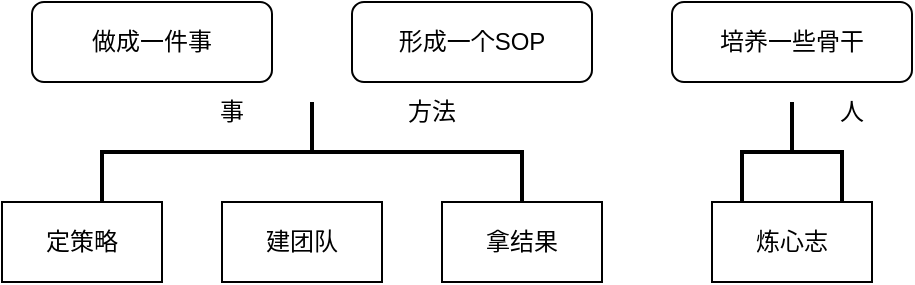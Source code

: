 <mxfile version="21.5.2" type="github">
  <diagram name="第 1 页" id="b0n9qcq1Chyljqh7CIiN">
    <mxGraphModel dx="954" dy="576" grid="1" gridSize="10" guides="1" tooltips="1" connect="1" arrows="1" fold="1" page="1" pageScale="1" pageWidth="827" pageHeight="1169" math="0" shadow="0">
      <root>
        <mxCell id="0" />
        <mxCell id="1" parent="0" />
        <mxCell id="aD01-pstsIWsW3AT0X09-1" value="做成一件事" style="rounded=1;whiteSpace=wrap;html=1;" vertex="1" parent="1">
          <mxGeometry x="80" y="160" width="120" height="40" as="geometry" />
        </mxCell>
        <mxCell id="aD01-pstsIWsW3AT0X09-2" value="形成一个SOP" style="rounded=1;whiteSpace=wrap;html=1;" vertex="1" parent="1">
          <mxGeometry x="240" y="160" width="120" height="40" as="geometry" />
        </mxCell>
        <mxCell id="aD01-pstsIWsW3AT0X09-3" value="培养一些骨干" style="rounded=1;whiteSpace=wrap;html=1;" vertex="1" parent="1">
          <mxGeometry x="400" y="160" width="120" height="40" as="geometry" />
        </mxCell>
        <mxCell id="aD01-pstsIWsW3AT0X09-4" value="定策略" style="rounded=0;whiteSpace=wrap;html=1;" vertex="1" parent="1">
          <mxGeometry x="65" y="260" width="80" height="40" as="geometry" />
        </mxCell>
        <mxCell id="aD01-pstsIWsW3AT0X09-5" value="建团队" style="rounded=0;whiteSpace=wrap;html=1;" vertex="1" parent="1">
          <mxGeometry x="175" y="260" width="80" height="40" as="geometry" />
        </mxCell>
        <mxCell id="aD01-pstsIWsW3AT0X09-6" value="拿结果" style="rounded=0;whiteSpace=wrap;html=1;" vertex="1" parent="1">
          <mxGeometry x="285" y="260" width="80" height="40" as="geometry" />
        </mxCell>
        <mxCell id="aD01-pstsIWsW3AT0X09-7" value="炼心志" style="rounded=0;whiteSpace=wrap;html=1;" vertex="1" parent="1">
          <mxGeometry x="420" y="260" width="80" height="40" as="geometry" />
        </mxCell>
        <mxCell id="aD01-pstsIWsW3AT0X09-8" value="" style="strokeWidth=2;html=1;shape=mxgraph.flowchart.annotation_2;align=left;labelPosition=right;pointerEvents=1;direction=south;" vertex="1" parent="1">
          <mxGeometry x="115" y="210" width="210" height="50" as="geometry" />
        </mxCell>
        <mxCell id="aD01-pstsIWsW3AT0X09-9" value="事" style="text;html=1;strokeColor=none;fillColor=none;align=center;verticalAlign=middle;whiteSpace=wrap;rounded=0;" vertex="1" parent="1">
          <mxGeometry x="150" y="200" width="60" height="30" as="geometry" />
        </mxCell>
        <mxCell id="aD01-pstsIWsW3AT0X09-10" value="方法" style="text;html=1;strokeColor=none;fillColor=none;align=center;verticalAlign=middle;whiteSpace=wrap;rounded=0;" vertex="1" parent="1">
          <mxGeometry x="250" y="200" width="60" height="30" as="geometry" />
        </mxCell>
        <mxCell id="aD01-pstsIWsW3AT0X09-11" value="" style="strokeWidth=2;html=1;shape=mxgraph.flowchart.annotation_2;align=left;labelPosition=right;pointerEvents=1;direction=south;" vertex="1" parent="1">
          <mxGeometry x="435" y="210" width="50" height="50" as="geometry" />
        </mxCell>
        <mxCell id="aD01-pstsIWsW3AT0X09-12" value="人" style="text;html=1;strokeColor=none;fillColor=none;align=center;verticalAlign=middle;whiteSpace=wrap;rounded=0;" vertex="1" parent="1">
          <mxGeometry x="460" y="200" width="60" height="30" as="geometry" />
        </mxCell>
      </root>
    </mxGraphModel>
  </diagram>
</mxfile>
